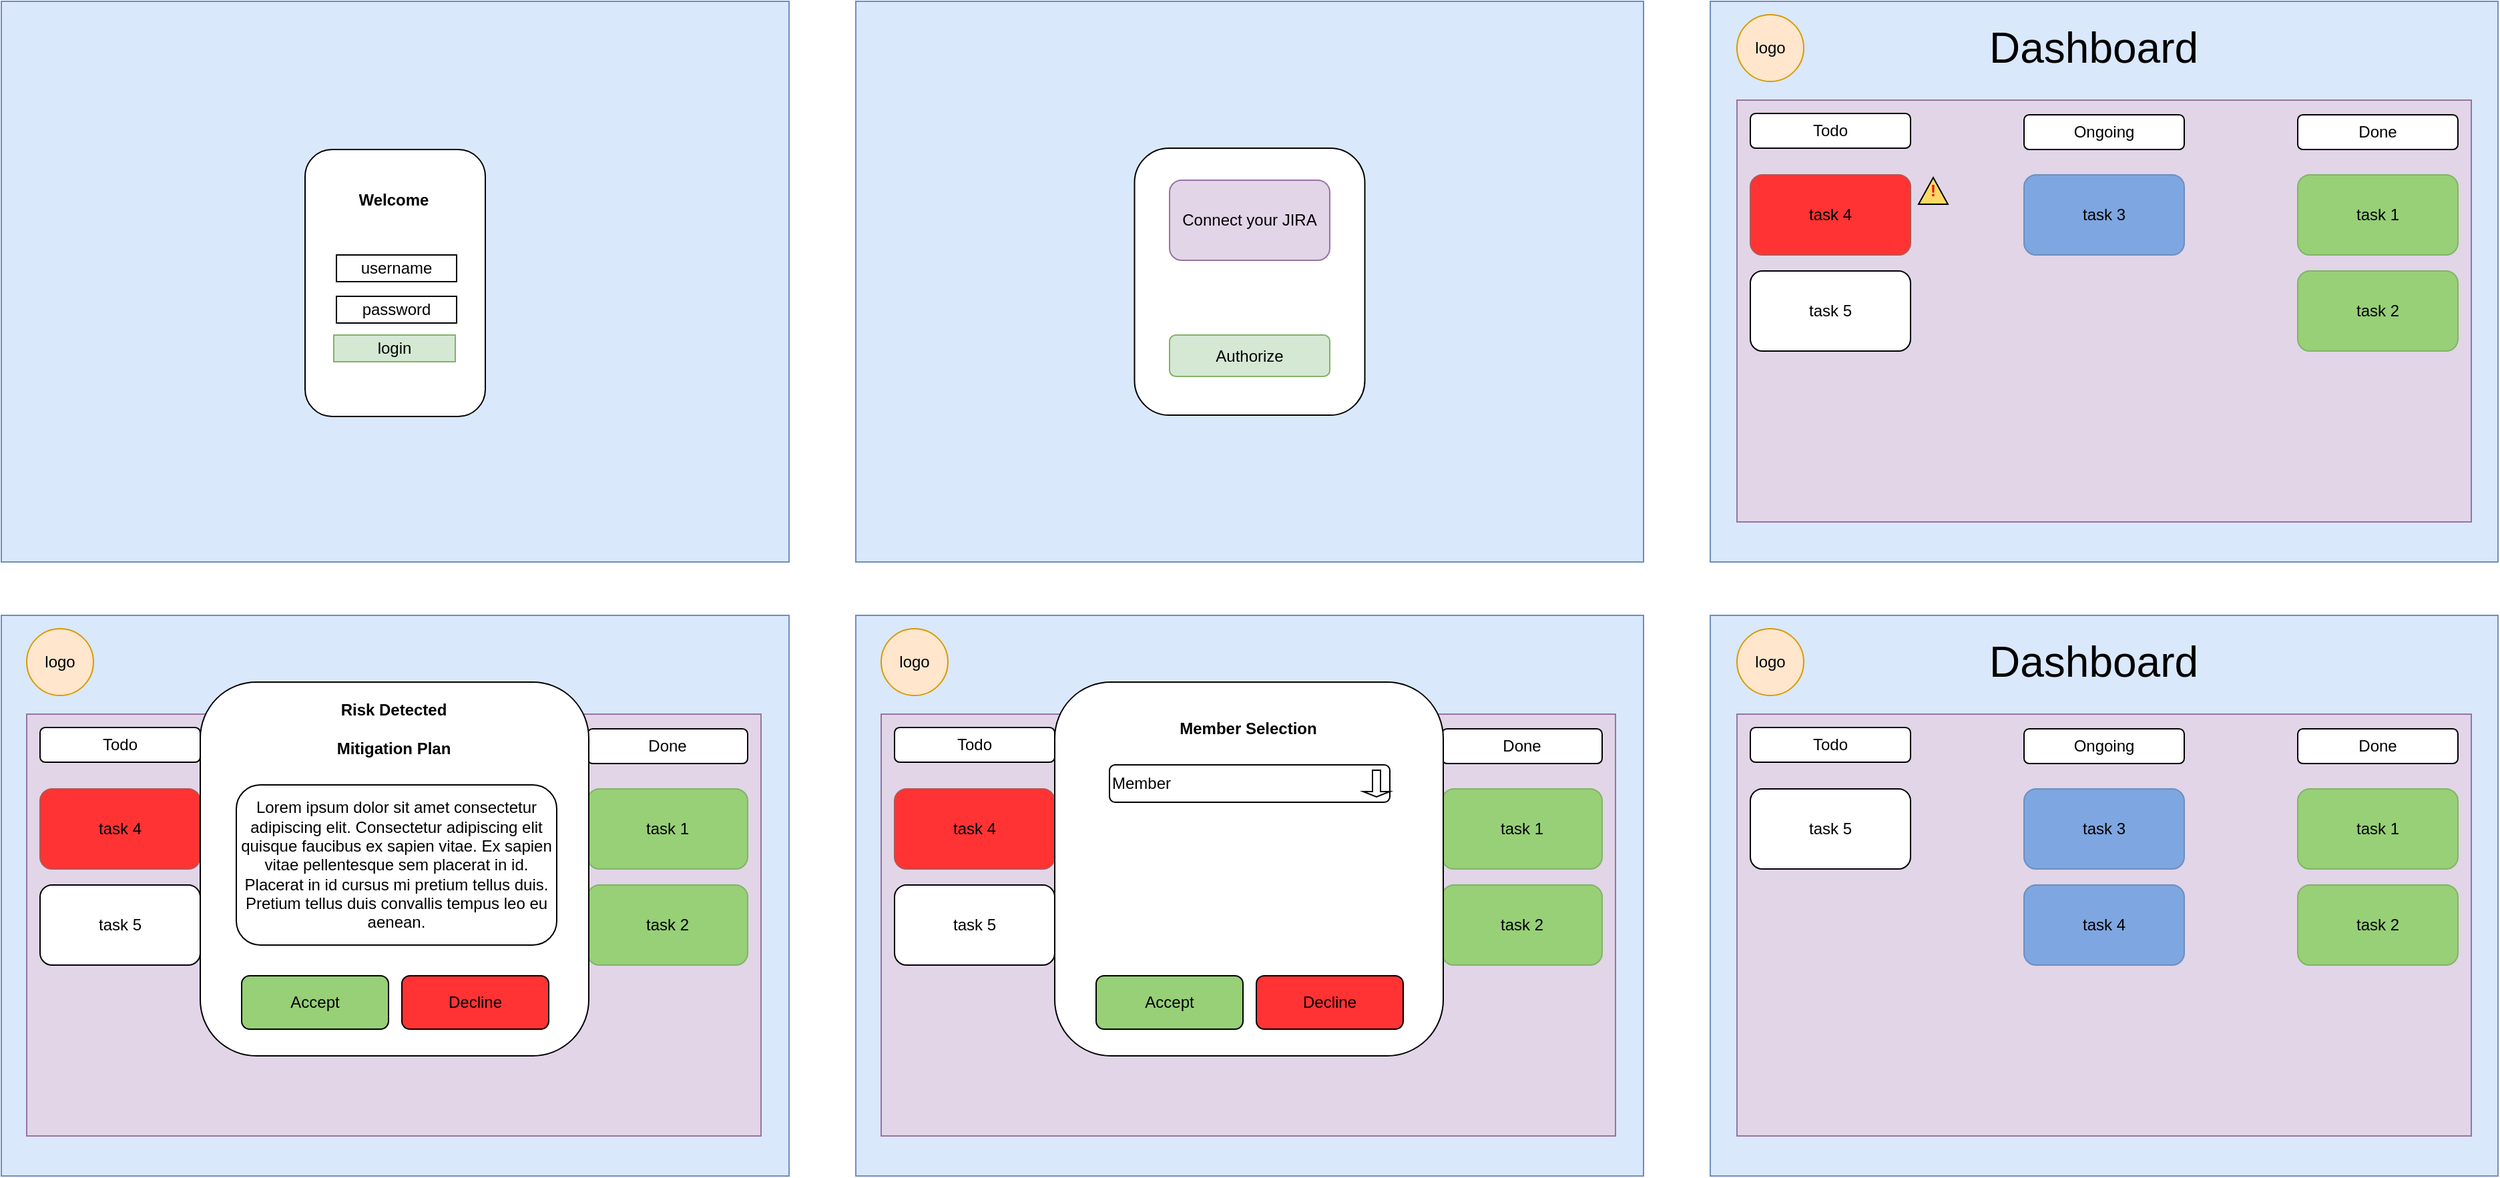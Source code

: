 <mxfile version="28.1.0">
  <diagram name="Page-1" id="VqDgL3Xh2LhGNzMud35-">
    <mxGraphModel dx="1509" dy="927" grid="1" gridSize="10" guides="1" tooltips="1" connect="1" arrows="1" fold="1" page="1" pageScale="1" pageWidth="850" pageHeight="1100" math="0" shadow="0">
      <root>
        <mxCell id="0" />
        <mxCell id="1" parent="0" />
        <mxCell id="_iMaxltSltyhO5bxiZkw-54" value="&lt;font style=&quot;font-size: 32px;&quot;&gt;Dashboard&lt;/font&gt;" style="text;strokeColor=none;fillColor=none;align=left;verticalAlign=middle;spacingLeft=4;spacingRight=4;overflow=hidden;points=[[0,0.5],[1,0.5]];portConstraint=eastwest;rotatable=0;whiteSpace=wrap;html=1;" vertex="1" parent="1">
          <mxGeometry x="246" y="560" width="200" height="50" as="geometry" />
        </mxCell>
        <mxCell id="_iMaxltSltyhO5bxiZkw-1" value="" style="rounded=0;whiteSpace=wrap;html=1;fillColor=#dae8fc;strokeColor=#6c8ebf;" vertex="1" parent="1">
          <mxGeometry x="30" y="80" width="590" height="420" as="geometry" />
        </mxCell>
        <mxCell id="_iMaxltSltyhO5bxiZkw-2" value="" style="rounded=0;whiteSpace=wrap;html=1;fillColor=#dae8fc;strokeColor=#6c8ebf;" vertex="1" parent="1">
          <mxGeometry x="670" y="80" width="590" height="420" as="geometry" />
        </mxCell>
        <mxCell id="_iMaxltSltyhO5bxiZkw-3" value="" style="rounded=0;whiteSpace=wrap;html=1;fillColor=#dae8fc;strokeColor=#6c8ebf;" vertex="1" parent="1">
          <mxGeometry x="1310" y="80" width="590" height="420" as="geometry" />
        </mxCell>
        <mxCell id="_iMaxltSltyhO5bxiZkw-4" value="" style="rounded=0;whiteSpace=wrap;html=1;fillColor=#dae8fc;strokeColor=#6c8ebf;" vertex="1" parent="1">
          <mxGeometry x="30" y="540" width="590" height="420" as="geometry" />
        </mxCell>
        <mxCell id="_iMaxltSltyhO5bxiZkw-5" value="" style="rounded=0;whiteSpace=wrap;html=1;" vertex="1" parent="1">
          <mxGeometry x="670" y="540" width="590" height="420" as="geometry" />
        </mxCell>
        <mxCell id="_iMaxltSltyhO5bxiZkw-6" value="" style="rounded=0;whiteSpace=wrap;html=1;" vertex="1" parent="1">
          <mxGeometry x="1310" y="540" width="590" height="420" as="geometry" />
        </mxCell>
        <mxCell id="_iMaxltSltyhO5bxiZkw-8" value="" style="rounded=1;whiteSpace=wrap;html=1;" vertex="1" parent="1">
          <mxGeometry x="257.5" y="191" width="135" height="200" as="geometry" />
        </mxCell>
        <mxCell id="_iMaxltSltyhO5bxiZkw-9" value="&lt;div align=&quot;center&quot;&gt;&lt;b&gt;Welcome&lt;/b&gt;&lt;/div&gt;" style="text;strokeColor=none;fillColor=none;align=center;verticalAlign=middle;spacingLeft=4;spacingRight=4;overflow=hidden;points=[[0,0.5],[1,0.5]];portConstraint=eastwest;rotatable=0;whiteSpace=wrap;html=1;" vertex="1" parent="1">
          <mxGeometry x="284" y="214" width="80" height="30" as="geometry" />
        </mxCell>
        <mxCell id="_iMaxltSltyhO5bxiZkw-12" value="username" style="rounded=0;whiteSpace=wrap;html=1;" vertex="1" parent="1">
          <mxGeometry x="281" y="270" width="90" height="20" as="geometry" />
        </mxCell>
        <mxCell id="_iMaxltSltyhO5bxiZkw-13" value="password" style="rounded=0;whiteSpace=wrap;html=1;" vertex="1" parent="1">
          <mxGeometry x="281" y="301" width="90" height="20" as="geometry" />
        </mxCell>
        <mxCell id="_iMaxltSltyhO5bxiZkw-14" value="login" style="rounded=0;whiteSpace=wrap;html=1;fillColor=#d5e8d4;strokeColor=#82b366;" vertex="1" parent="1">
          <mxGeometry x="279" y="330" width="91" height="20" as="geometry" />
        </mxCell>
        <mxCell id="_iMaxltSltyhO5bxiZkw-21" value="" style="rounded=1;whiteSpace=wrap;html=1;" vertex="1" parent="1">
          <mxGeometry x="878.75" y="190" width="172.5" height="200" as="geometry" />
        </mxCell>
        <mxCell id="_iMaxltSltyhO5bxiZkw-22" value="Connect your JIRA" style="rounded=1;whiteSpace=wrap;html=1;fillColor=#e1d5e7;strokeColor=#9673a6;" vertex="1" parent="1">
          <mxGeometry x="905" y="214" width="120" height="60" as="geometry" />
        </mxCell>
        <mxCell id="_iMaxltSltyhO5bxiZkw-23" value="Authorize" style="rounded=1;whiteSpace=wrap;html=1;fillColor=#d5e8d4;strokeColor=#82b366;" vertex="1" parent="1">
          <mxGeometry x="905" y="330" width="120" height="31" as="geometry" />
        </mxCell>
        <mxCell id="_iMaxltSltyhO5bxiZkw-24" value="logo" style="ellipse;whiteSpace=wrap;html=1;aspect=fixed;fillColor=#ffe6cc;strokeColor=#d79b00;" vertex="1" parent="1">
          <mxGeometry x="1330" y="90" width="50" height="50" as="geometry" />
        </mxCell>
        <mxCell id="_iMaxltSltyhO5bxiZkw-25" value="" style="rounded=0;whiteSpace=wrap;html=1;fillColor=#e1d5e7;strokeColor=#9673a6;" vertex="1" parent="1">
          <mxGeometry x="1330" y="154" width="550" height="316" as="geometry" />
        </mxCell>
        <mxCell id="_iMaxltSltyhO5bxiZkw-26" value="Todo" style="rounded=1;whiteSpace=wrap;html=1;" vertex="1" parent="1">
          <mxGeometry x="1340" y="164" width="120" height="26" as="geometry" />
        </mxCell>
        <mxCell id="_iMaxltSltyhO5bxiZkw-27" value="task 4" style="rounded=1;whiteSpace=wrap;html=1;fillColor=#FF3333;strokeColor=#b85450;" vertex="1" parent="1">
          <mxGeometry x="1340" y="210" width="120" height="60" as="geometry" />
        </mxCell>
        <mxCell id="_iMaxltSltyhO5bxiZkw-28" value="task 5" style="rounded=1;whiteSpace=wrap;html=1;" vertex="1" parent="1">
          <mxGeometry x="1340" y="282" width="120" height="60" as="geometry" />
        </mxCell>
        <mxCell id="_iMaxltSltyhO5bxiZkw-29" value="Done" style="rounded=1;whiteSpace=wrap;html=1;" vertex="1" parent="1">
          <mxGeometry x="1750" y="165" width="120" height="26" as="geometry" />
        </mxCell>
        <mxCell id="_iMaxltSltyhO5bxiZkw-30" value="Ongoing" style="rounded=1;whiteSpace=wrap;html=1;" vertex="1" parent="1">
          <mxGeometry x="1545" y="165" width="120" height="26" as="geometry" />
        </mxCell>
        <mxCell id="_iMaxltSltyhO5bxiZkw-31" value="task 3" style="rounded=1;whiteSpace=wrap;html=1;fillColor=#7EA6E0;strokeColor=#6c8ebf;" vertex="1" parent="1">
          <mxGeometry x="1545" y="210" width="120" height="60" as="geometry" />
        </mxCell>
        <mxCell id="_iMaxltSltyhO5bxiZkw-32" value="task 1" style="rounded=1;whiteSpace=wrap;html=1;fillColor=#97D077;strokeColor=#82b366;" vertex="1" parent="1">
          <mxGeometry x="1750" y="210" width="120" height="60" as="geometry" />
        </mxCell>
        <mxCell id="_iMaxltSltyhO5bxiZkw-33" value="task 2" style="rounded=1;whiteSpace=wrap;html=1;fillColor=#97D077;strokeColor=#82b366;" vertex="1" parent="1">
          <mxGeometry x="1750" y="282" width="120" height="60" as="geometry" />
        </mxCell>
        <mxCell id="_iMaxltSltyhO5bxiZkw-34" value="" style="triangle;whiteSpace=wrap;html=1;rotation=-90;fillColor=#FFD966;" vertex="1" parent="1">
          <mxGeometry x="1467" y="211" width="20" height="22" as="geometry" />
        </mxCell>
        <mxCell id="_iMaxltSltyhO5bxiZkw-35" value="&lt;b&gt;&lt;span style=&quot;color: rgb(248, 0, 0);&quot;&gt;!&lt;/span&gt;&lt;/b&gt;" style="text;strokeColor=none;fillColor=none;align=left;verticalAlign=middle;spacingLeft=4;spacingRight=4;overflow=hidden;points=[[0,0.5],[1,0.5]];portConstraint=eastwest;rotatable=0;whiteSpace=wrap;html=1;" vertex="1" parent="1">
          <mxGeometry x="1469" y="207" width="80" height="30" as="geometry" />
        </mxCell>
        <mxCell id="_iMaxltSltyhO5bxiZkw-36" value="logo" style="ellipse;whiteSpace=wrap;html=1;aspect=fixed;fillColor=#ffe6cc;strokeColor=#d79b00;" vertex="1" parent="1">
          <mxGeometry x="49" y="550" width="50" height="50" as="geometry" />
        </mxCell>
        <mxCell id="_iMaxltSltyhO5bxiZkw-37" value="" style="rounded=0;whiteSpace=wrap;html=1;fillColor=#e1d5e7;strokeColor=#9673a6;" vertex="1" parent="1">
          <mxGeometry x="49" y="614" width="550" height="316" as="geometry" />
        </mxCell>
        <mxCell id="_iMaxltSltyhO5bxiZkw-38" value="Todo" style="rounded=1;whiteSpace=wrap;html=1;" vertex="1" parent="1">
          <mxGeometry x="59" y="624" width="120" height="26" as="geometry" />
        </mxCell>
        <mxCell id="_iMaxltSltyhO5bxiZkw-39" value="task 4" style="rounded=1;whiteSpace=wrap;html=1;fillColor=#FF3333;strokeColor=#b85450;" vertex="1" parent="1">
          <mxGeometry x="59" y="670" width="120" height="60" as="geometry" />
        </mxCell>
        <mxCell id="_iMaxltSltyhO5bxiZkw-40" value="task 5" style="rounded=1;whiteSpace=wrap;html=1;" vertex="1" parent="1">
          <mxGeometry x="59" y="742" width="120" height="60" as="geometry" />
        </mxCell>
        <mxCell id="_iMaxltSltyhO5bxiZkw-41" value="Done" style="rounded=1;whiteSpace=wrap;html=1;" vertex="1" parent="1">
          <mxGeometry x="469" y="625" width="120" height="26" as="geometry" />
        </mxCell>
        <mxCell id="_iMaxltSltyhO5bxiZkw-42" value="Ongoing" style="rounded=1;whiteSpace=wrap;html=1;" vertex="1" parent="1">
          <mxGeometry x="264" y="625" width="120" height="26" as="geometry" />
        </mxCell>
        <mxCell id="_iMaxltSltyhO5bxiZkw-43" value="task 3" style="rounded=1;whiteSpace=wrap;html=1;fillColor=#7EA6E0;strokeColor=#6c8ebf;" vertex="1" parent="1">
          <mxGeometry x="264" y="670" width="120" height="60" as="geometry" />
        </mxCell>
        <mxCell id="_iMaxltSltyhO5bxiZkw-44" value="task 1" style="rounded=1;whiteSpace=wrap;html=1;fillColor=#97D077;strokeColor=#82b366;" vertex="1" parent="1">
          <mxGeometry x="469" y="670" width="120" height="60" as="geometry" />
        </mxCell>
        <mxCell id="_iMaxltSltyhO5bxiZkw-45" value="task 2" style="rounded=1;whiteSpace=wrap;html=1;fillColor=#97D077;strokeColor=#82b366;" vertex="1" parent="1">
          <mxGeometry x="469" y="742" width="120" height="60" as="geometry" />
        </mxCell>
        <mxCell id="_iMaxltSltyhO5bxiZkw-46" value="" style="triangle;whiteSpace=wrap;html=1;rotation=-90;fillColor=#FFD966;" vertex="1" parent="1">
          <mxGeometry x="186" y="671" width="20" height="22" as="geometry" />
        </mxCell>
        <mxCell id="_iMaxltSltyhO5bxiZkw-47" value="&lt;b&gt;&lt;span style=&quot;color: rgb(248, 0, 0);&quot;&gt;!&lt;/span&gt;&lt;/b&gt;" style="text;strokeColor=none;fillColor=none;align=left;verticalAlign=middle;spacingLeft=4;spacingRight=4;overflow=hidden;points=[[0,0.5],[1,0.5]];portConstraint=eastwest;rotatable=0;whiteSpace=wrap;html=1;" vertex="1" parent="1">
          <mxGeometry x="188" y="667" width="80" height="30" as="geometry" />
        </mxCell>
        <mxCell id="_iMaxltSltyhO5bxiZkw-48" value="" style="rounded=1;whiteSpace=wrap;html=1;" vertex="1" parent="1">
          <mxGeometry x="179" y="590" width="291" height="280" as="geometry" />
        </mxCell>
        <mxCell id="_iMaxltSltyhO5bxiZkw-49" value="&lt;div&gt;Risk Detected&lt;/div&gt;&lt;div&gt;&lt;br&gt;&lt;/div&gt;&lt;div&gt;Mitigation Plan&lt;/div&gt;" style="text;strokeColor=none;fillColor=none;align=center;verticalAlign=middle;spacingLeft=4;spacingRight=4;overflow=hidden;points=[[0,0.5],[1,0.5]];portConstraint=eastwest;rotatable=0;whiteSpace=wrap;html=1;fontStyle=1" vertex="1" parent="1">
          <mxGeometry x="267" y="600" width="114" height="50" as="geometry" />
        </mxCell>
        <mxCell id="_iMaxltSltyhO5bxiZkw-50" value="Lorem ipsum dolor sit amet consectetur adipiscing elit. Consectetur adipiscing elit quisque faucibus ex sapien vitae. Ex sapien vitae pellentesque sem placerat in id. Placerat in id cursus mi pretium tellus duis. Pretium tellus duis convallis tempus leo eu aenean." style="rounded=1;whiteSpace=wrap;html=1;align=center;" vertex="1" parent="1">
          <mxGeometry x="206" y="667" width="240" height="120" as="geometry" />
        </mxCell>
        <mxCell id="_iMaxltSltyhO5bxiZkw-51" value="Accept" style="rounded=1;whiteSpace=wrap;html=1;labelBackgroundColor=#97D077;fillColor=#97D077;" vertex="1" parent="1">
          <mxGeometry x="210" y="810" width="110" height="40" as="geometry" />
        </mxCell>
        <mxCell id="_iMaxltSltyhO5bxiZkw-52" value="Decline" style="rounded=1;whiteSpace=wrap;html=1;labelBackgroundColor=#FF3333;fillColor=#FF3333;" vertex="1" parent="1">
          <mxGeometry x="330" y="810" width="110" height="40" as="geometry" />
        </mxCell>
        <mxCell id="_iMaxltSltyhO5bxiZkw-53" value="&lt;font style=&quot;font-size: 32px;&quot;&gt;Dashboard&lt;/font&gt;" style="text;strokeColor=none;fillColor=none;align=left;verticalAlign=middle;spacingLeft=4;spacingRight=4;overflow=hidden;points=[[0,0.5],[1,0.5]];portConstraint=eastwest;rotatable=0;whiteSpace=wrap;html=1;" vertex="1" parent="1">
          <mxGeometry x="1513" y="90" width="200" height="50" as="geometry" />
        </mxCell>
        <mxCell id="_iMaxltSltyhO5bxiZkw-55" value="&lt;font style=&quot;font-size: 32px;&quot;&gt;Dashboard&lt;/font&gt;" style="text;strokeColor=none;fillColor=none;align=left;verticalAlign=middle;spacingLeft=4;spacingRight=4;overflow=hidden;points=[[0,0.5],[1,0.5]];portConstraint=eastwest;rotatable=0;whiteSpace=wrap;html=1;" vertex="1" parent="1">
          <mxGeometry x="886" y="560" width="200" height="50" as="geometry" />
        </mxCell>
        <mxCell id="_iMaxltSltyhO5bxiZkw-56" value="" style="rounded=0;whiteSpace=wrap;html=1;fillColor=#dae8fc;strokeColor=#6c8ebf;" vertex="1" parent="1">
          <mxGeometry x="670" y="540" width="590" height="420" as="geometry" />
        </mxCell>
        <mxCell id="_iMaxltSltyhO5bxiZkw-57" value="logo" style="ellipse;whiteSpace=wrap;html=1;aspect=fixed;fillColor=#ffe6cc;strokeColor=#d79b00;" vertex="1" parent="1">
          <mxGeometry x="689" y="550" width="50" height="50" as="geometry" />
        </mxCell>
        <mxCell id="_iMaxltSltyhO5bxiZkw-58" value="" style="rounded=0;whiteSpace=wrap;html=1;fillColor=#e1d5e7;strokeColor=#9673a6;" vertex="1" parent="1">
          <mxGeometry x="689" y="614" width="550" height="316" as="geometry" />
        </mxCell>
        <mxCell id="_iMaxltSltyhO5bxiZkw-59" value="Todo" style="rounded=1;whiteSpace=wrap;html=1;" vertex="1" parent="1">
          <mxGeometry x="699" y="624" width="120" height="26" as="geometry" />
        </mxCell>
        <mxCell id="_iMaxltSltyhO5bxiZkw-60" value="task 4" style="rounded=1;whiteSpace=wrap;html=1;fillColor=#FF3333;strokeColor=#b85450;" vertex="1" parent="1">
          <mxGeometry x="699" y="670" width="120" height="60" as="geometry" />
        </mxCell>
        <mxCell id="_iMaxltSltyhO5bxiZkw-61" value="task 5" style="rounded=1;whiteSpace=wrap;html=1;" vertex="1" parent="1">
          <mxGeometry x="699" y="742" width="120" height="60" as="geometry" />
        </mxCell>
        <mxCell id="_iMaxltSltyhO5bxiZkw-62" value="Done" style="rounded=1;whiteSpace=wrap;html=1;" vertex="1" parent="1">
          <mxGeometry x="1109" y="625" width="120" height="26" as="geometry" />
        </mxCell>
        <mxCell id="_iMaxltSltyhO5bxiZkw-63" value="Ongoing" style="rounded=1;whiteSpace=wrap;html=1;" vertex="1" parent="1">
          <mxGeometry x="904" y="625" width="120" height="26" as="geometry" />
        </mxCell>
        <mxCell id="_iMaxltSltyhO5bxiZkw-64" value="task 3" style="rounded=1;whiteSpace=wrap;html=1;fillColor=#7EA6E0;strokeColor=#6c8ebf;" vertex="1" parent="1">
          <mxGeometry x="904" y="670" width="120" height="60" as="geometry" />
        </mxCell>
        <mxCell id="_iMaxltSltyhO5bxiZkw-65" value="task 1" style="rounded=1;whiteSpace=wrap;html=1;fillColor=#97D077;strokeColor=#82b366;" vertex="1" parent="1">
          <mxGeometry x="1109" y="670" width="120" height="60" as="geometry" />
        </mxCell>
        <mxCell id="_iMaxltSltyhO5bxiZkw-66" value="task 2" style="rounded=1;whiteSpace=wrap;html=1;fillColor=#97D077;strokeColor=#82b366;" vertex="1" parent="1">
          <mxGeometry x="1109" y="742" width="120" height="60" as="geometry" />
        </mxCell>
        <mxCell id="_iMaxltSltyhO5bxiZkw-67" value="" style="triangle;whiteSpace=wrap;html=1;rotation=-90;fillColor=#FFD966;" vertex="1" parent="1">
          <mxGeometry x="826" y="671" width="20" height="22" as="geometry" />
        </mxCell>
        <mxCell id="_iMaxltSltyhO5bxiZkw-68" value="&lt;b&gt;&lt;span style=&quot;color: rgb(248, 0, 0);&quot;&gt;!&lt;/span&gt;&lt;/b&gt;" style="text;strokeColor=none;fillColor=none;align=left;verticalAlign=middle;spacingLeft=4;spacingRight=4;overflow=hidden;points=[[0,0.5],[1,0.5]];portConstraint=eastwest;rotatable=0;whiteSpace=wrap;html=1;" vertex="1" parent="1">
          <mxGeometry x="828" y="667" width="80" height="30" as="geometry" />
        </mxCell>
        <mxCell id="_iMaxltSltyhO5bxiZkw-69" value="" style="rounded=1;whiteSpace=wrap;html=1;" vertex="1" parent="1">
          <mxGeometry x="819" y="590" width="291" height="280" as="geometry" />
        </mxCell>
        <mxCell id="_iMaxltSltyhO5bxiZkw-70" value="Member Selection" style="text;strokeColor=none;fillColor=none;align=center;verticalAlign=middle;spacingLeft=4;spacingRight=4;overflow=hidden;points=[[0,0.5],[1,0.5]];portConstraint=eastwest;rotatable=0;whiteSpace=wrap;html=1;fontStyle=1" vertex="1" parent="1">
          <mxGeometry x="907" y="600" width="114" height="50" as="geometry" />
        </mxCell>
        <mxCell id="_iMaxltSltyhO5bxiZkw-72" value="Accept" style="rounded=1;whiteSpace=wrap;html=1;labelBackgroundColor=#97D077;fillColor=#97D077;" vertex="1" parent="1">
          <mxGeometry x="850" y="810" width="110" height="40" as="geometry" />
        </mxCell>
        <mxCell id="_iMaxltSltyhO5bxiZkw-73" value="Decline" style="rounded=1;whiteSpace=wrap;html=1;labelBackgroundColor=#FF3333;fillColor=#FF3333;" vertex="1" parent="1">
          <mxGeometry x="970" y="810" width="110" height="40" as="geometry" />
        </mxCell>
        <mxCell id="_iMaxltSltyhO5bxiZkw-74" value="&lt;div align=&quot;left&quot;&gt;Member&lt;/div&gt;" style="rounded=1;whiteSpace=wrap;html=1;align=left;" vertex="1" parent="1">
          <mxGeometry x="860" y="652" width="210" height="28" as="geometry" />
        </mxCell>
        <mxCell id="_iMaxltSltyhO5bxiZkw-75" value="" style="shape=singleArrow;direction=south;whiteSpace=wrap;html=1;" vertex="1" parent="1">
          <mxGeometry x="1050" y="656" width="20" height="20" as="geometry" />
        </mxCell>
        <mxCell id="_iMaxltSltyhO5bxiZkw-77" value="" style="rounded=0;whiteSpace=wrap;html=1;fillColor=#dae8fc;strokeColor=#6c8ebf;" vertex="1" parent="1">
          <mxGeometry x="1310" y="540" width="590" height="420" as="geometry" />
        </mxCell>
        <mxCell id="_iMaxltSltyhO5bxiZkw-78" value="logo" style="ellipse;whiteSpace=wrap;html=1;aspect=fixed;fillColor=#ffe6cc;strokeColor=#d79b00;" vertex="1" parent="1">
          <mxGeometry x="1330" y="550" width="50" height="50" as="geometry" />
        </mxCell>
        <mxCell id="_iMaxltSltyhO5bxiZkw-79" value="" style="rounded=0;whiteSpace=wrap;html=1;fillColor=#e1d5e7;strokeColor=#9673a6;" vertex="1" parent="1">
          <mxGeometry x="1330" y="614" width="550" height="316" as="geometry" />
        </mxCell>
        <mxCell id="_iMaxltSltyhO5bxiZkw-80" value="Todo" style="rounded=1;whiteSpace=wrap;html=1;" vertex="1" parent="1">
          <mxGeometry x="1340" y="624" width="120" height="26" as="geometry" />
        </mxCell>
        <mxCell id="_iMaxltSltyhO5bxiZkw-81" value="task 4" style="rounded=1;whiteSpace=wrap;html=1;fillColor=#7EA6E0;strokeColor=#6c8ebf;" vertex="1" parent="1">
          <mxGeometry x="1545" y="742" width="120" height="60" as="geometry" />
        </mxCell>
        <mxCell id="_iMaxltSltyhO5bxiZkw-82" value="task 5" style="rounded=1;whiteSpace=wrap;html=1;" vertex="1" parent="1">
          <mxGeometry x="1340" y="670" width="120" height="60" as="geometry" />
        </mxCell>
        <mxCell id="_iMaxltSltyhO5bxiZkw-83" value="Done" style="rounded=1;whiteSpace=wrap;html=1;" vertex="1" parent="1">
          <mxGeometry x="1750" y="625" width="120" height="26" as="geometry" />
        </mxCell>
        <mxCell id="_iMaxltSltyhO5bxiZkw-84" value="Ongoing" style="rounded=1;whiteSpace=wrap;html=1;" vertex="1" parent="1">
          <mxGeometry x="1545" y="625" width="120" height="26" as="geometry" />
        </mxCell>
        <mxCell id="_iMaxltSltyhO5bxiZkw-85" value="task 3" style="rounded=1;whiteSpace=wrap;html=1;fillColor=#7EA6E0;strokeColor=#6c8ebf;" vertex="1" parent="1">
          <mxGeometry x="1545" y="670" width="120" height="60" as="geometry" />
        </mxCell>
        <mxCell id="_iMaxltSltyhO5bxiZkw-86" value="task 1" style="rounded=1;whiteSpace=wrap;html=1;fillColor=#97D077;strokeColor=#82b366;" vertex="1" parent="1">
          <mxGeometry x="1750" y="670" width="120" height="60" as="geometry" />
        </mxCell>
        <mxCell id="_iMaxltSltyhO5bxiZkw-87" value="task 2" style="rounded=1;whiteSpace=wrap;html=1;fillColor=#97D077;strokeColor=#82b366;" vertex="1" parent="1">
          <mxGeometry x="1750" y="742" width="120" height="60" as="geometry" />
        </mxCell>
        <mxCell id="_iMaxltSltyhO5bxiZkw-90" value="&lt;font style=&quot;font-size: 32px;&quot;&gt;Dashboard&lt;/font&gt;" style="text;strokeColor=none;fillColor=none;align=left;verticalAlign=middle;spacingLeft=4;spacingRight=4;overflow=hidden;points=[[0,0.5],[1,0.5]];portConstraint=eastwest;rotatable=0;whiteSpace=wrap;html=1;" vertex="1" parent="1">
          <mxGeometry x="1513" y="550" width="200" height="50" as="geometry" />
        </mxCell>
      </root>
    </mxGraphModel>
  </diagram>
</mxfile>
